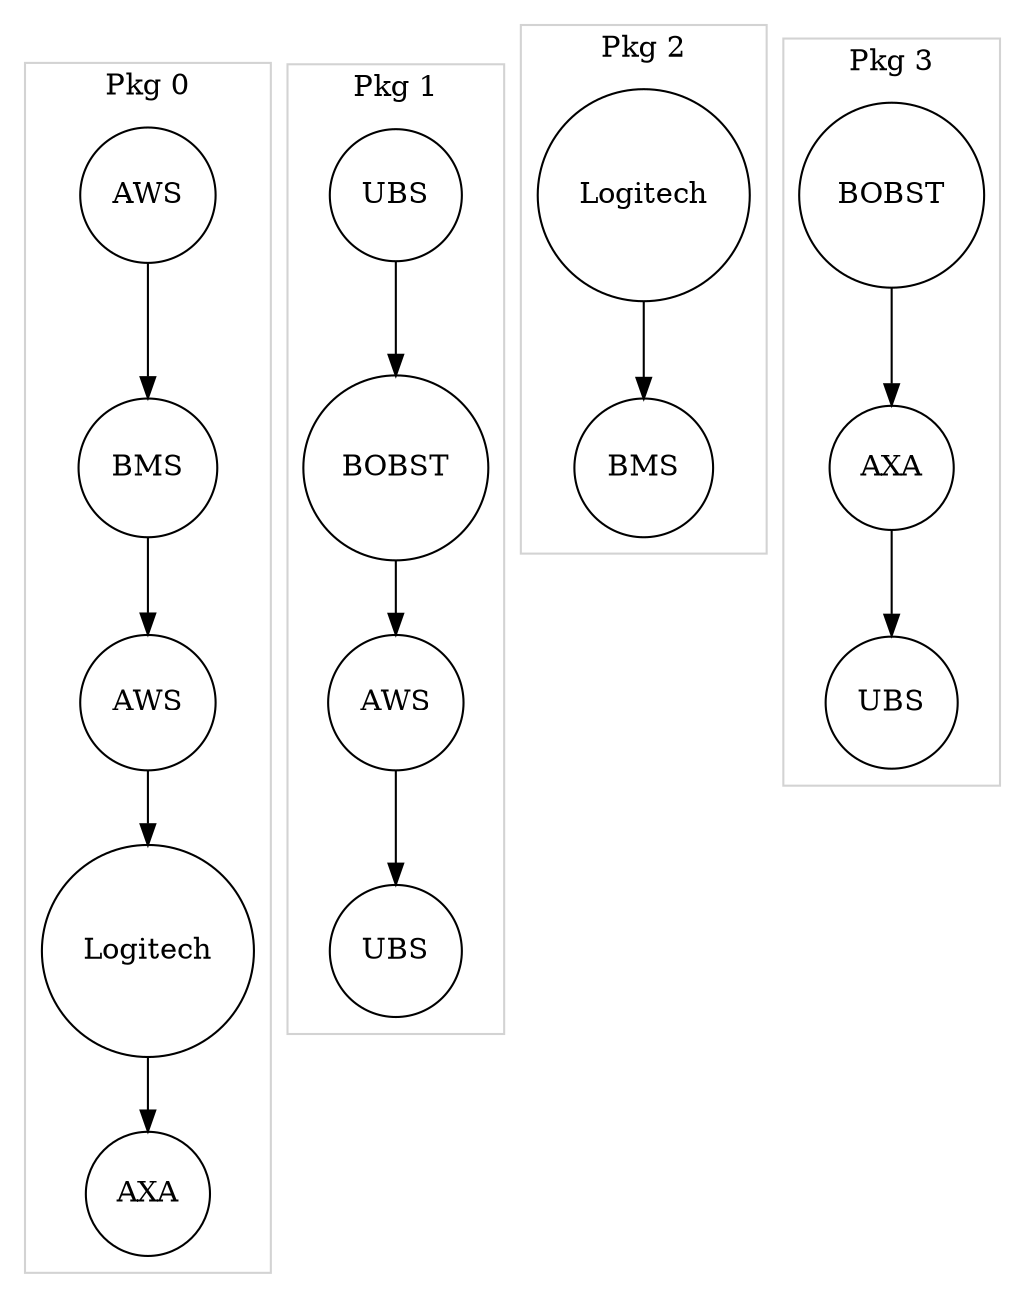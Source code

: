 digraph "Package Life Graph" {
	subgraph cluster_0 {
		styled=filled
		color=lightgray
		label="Pkg 0"
		00 [label=AWS shape=circle]
		01 [label=BMS shape=circle]
		00 -> 01
		02 [label=AWS shape=circle]
		01 -> 02
		03 [label=Logitech shape=circle]
		02 -> 03
		04 [label=AXA shape=circle]
		03 -> 04
	}
	subgraph cluster_1 {
		styled=filled
		color=lightgray
		label="Pkg 1"
		10 [label=UBS shape=circle]
		11 [label=BOBST shape=circle]
		10 -> 11
		12 [label=AWS shape=circle]
		11 -> 12
		13 [label=UBS shape=circle]
		12 -> 13
	}
	subgraph cluster_2 {
		styled=filled
		color=lightgray
		label="Pkg 2"
		20 [label=Logitech shape=circle]
		21 [label=BMS shape=circle]
		20 -> 21
	}
	subgraph cluster_3 {
		styled=filled
		color=lightgray
		label="Pkg 3"
		30 [label=BOBST shape=circle]
		31 [label=AXA shape=circle]
		30 -> 31
		32 [label=UBS shape=circle]
		31 -> 32
	}
}
